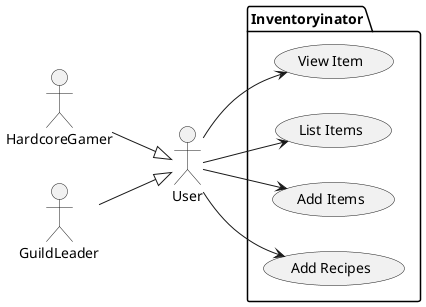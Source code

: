 @startuml
actor "User" as ur
actor "HardcoreGamer" as hc
actor "GuildLeader" as gl
left to right direction
package Inventoryinator {
    usecase "View Item" as UC1
    usecase "List Items" as UC2
    usecase "Add Items" as UC3
    usecase "Detete Items" as UC4
    usecase "Add Recipes" as UC4
}
ur --> UC1
ur --> UC2
ur --> UC3
ur --> UC4
hc --|> ur
gl --|> ur
@enduml
